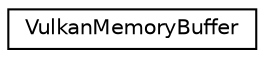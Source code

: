 digraph "Graphical Class Hierarchy"
{
 // LATEX_PDF_SIZE
  edge [fontname="Helvetica",fontsize="10",labelfontname="Helvetica",labelfontsize="10"];
  node [fontname="Helvetica",fontsize="10",shape=record];
  rankdir="LR";
  Node0 [label="VulkanMemoryBuffer",height=0.2,width=0.4,color="black", fillcolor="white", style="filled",URL="$class_vulkan_memory_buffer.html",tooltip=" "];
}
